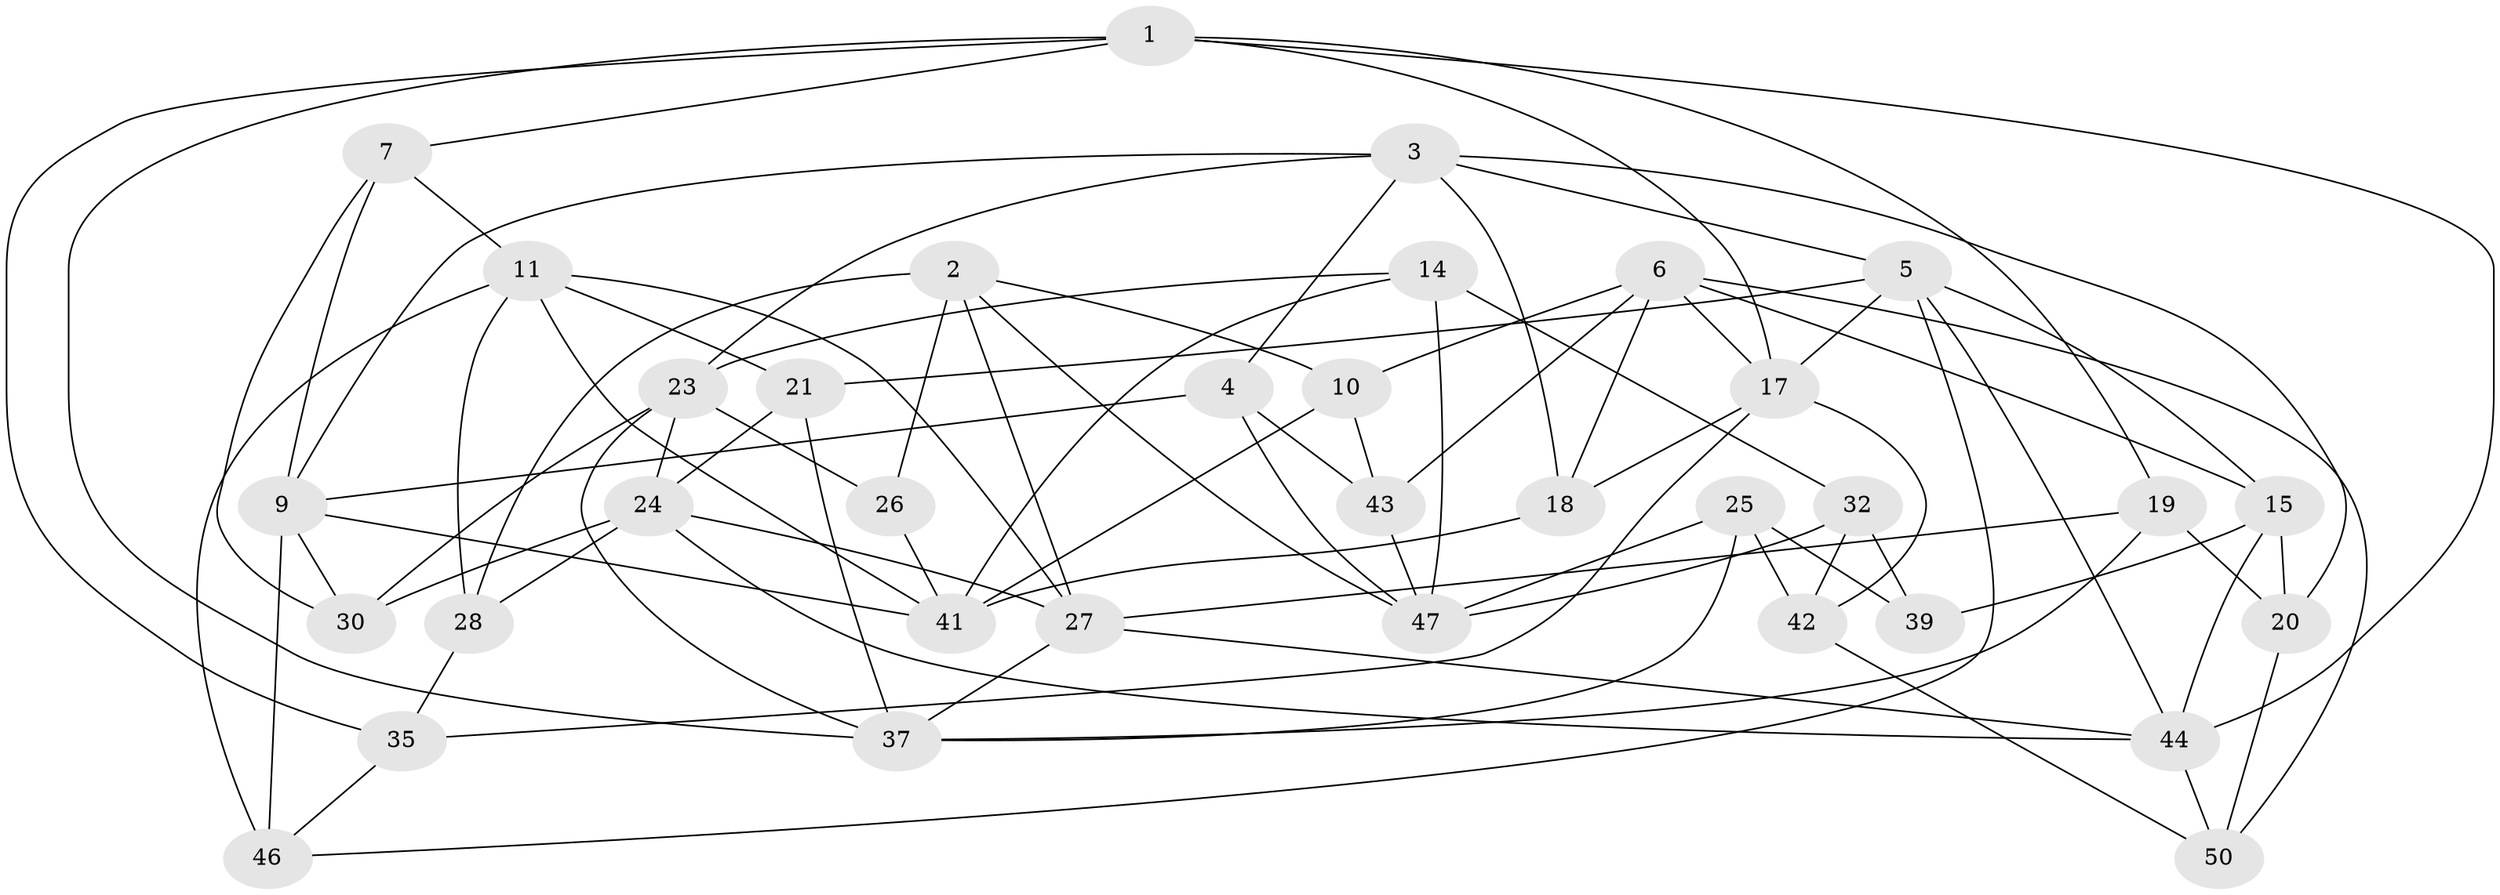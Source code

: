 // Generated by graph-tools (version 1.1) at 2025/24/03/03/25 07:24:29]
// undirected, 35 vertices, 84 edges
graph export_dot {
graph [start="1"]
  node [color=gray90,style=filled];
  1 [super="+31"];
  2 [super="+12"];
  3 [super="+33"];
  4;
  5 [super="+13"];
  6 [super="+8"];
  7;
  9 [super="+34"];
  10;
  11 [super="+16"];
  14;
  15 [super="+22"];
  17 [super="+38"];
  18;
  19;
  20;
  21;
  23 [super="+29"];
  24 [super="+36"];
  25;
  26;
  27 [super="+49"];
  28;
  30;
  32;
  35;
  37 [super="+40"];
  39;
  41 [super="+48"];
  42;
  43;
  44 [super="+45"];
  46;
  47 [super="+51"];
  50;
  1 -- 7;
  1 -- 35;
  1 -- 44;
  1 -- 19;
  1 -- 37;
  1 -- 17;
  2 -- 28;
  2 -- 26 [weight=2];
  2 -- 27;
  2 -- 10;
  2 -- 47;
  3 -- 4;
  3 -- 20;
  3 -- 9;
  3 -- 5;
  3 -- 18;
  3 -- 23;
  4 -- 43;
  4 -- 47;
  4 -- 9;
  5 -- 21;
  5 -- 46;
  5 -- 17;
  5 -- 44;
  5 -- 15;
  6 -- 18;
  6 -- 17;
  6 -- 10;
  6 -- 50;
  6 -- 43;
  6 -- 15;
  7 -- 30;
  7 -- 9;
  7 -- 11;
  9 -- 30;
  9 -- 46;
  9 -- 41;
  10 -- 43;
  10 -- 41;
  11 -- 28;
  11 -- 46;
  11 -- 27;
  11 -- 41;
  11 -- 21;
  14 -- 47;
  14 -- 32;
  14 -- 23;
  14 -- 41;
  15 -- 39 [weight=2];
  15 -- 20;
  15 -- 44;
  17 -- 18;
  17 -- 35;
  17 -- 42;
  18 -- 41;
  19 -- 27;
  19 -- 20;
  19 -- 37;
  20 -- 50;
  21 -- 37;
  21 -- 24;
  23 -- 24;
  23 -- 30;
  23 -- 26;
  23 -- 37;
  24 -- 28;
  24 -- 27;
  24 -- 44;
  24 -- 30;
  25 -- 42;
  25 -- 39;
  25 -- 37;
  25 -- 47;
  26 -- 41;
  27 -- 44;
  27 -- 37;
  28 -- 35;
  32 -- 42;
  32 -- 47;
  32 -- 39;
  35 -- 46;
  42 -- 50;
  43 -- 47;
  44 -- 50;
}
